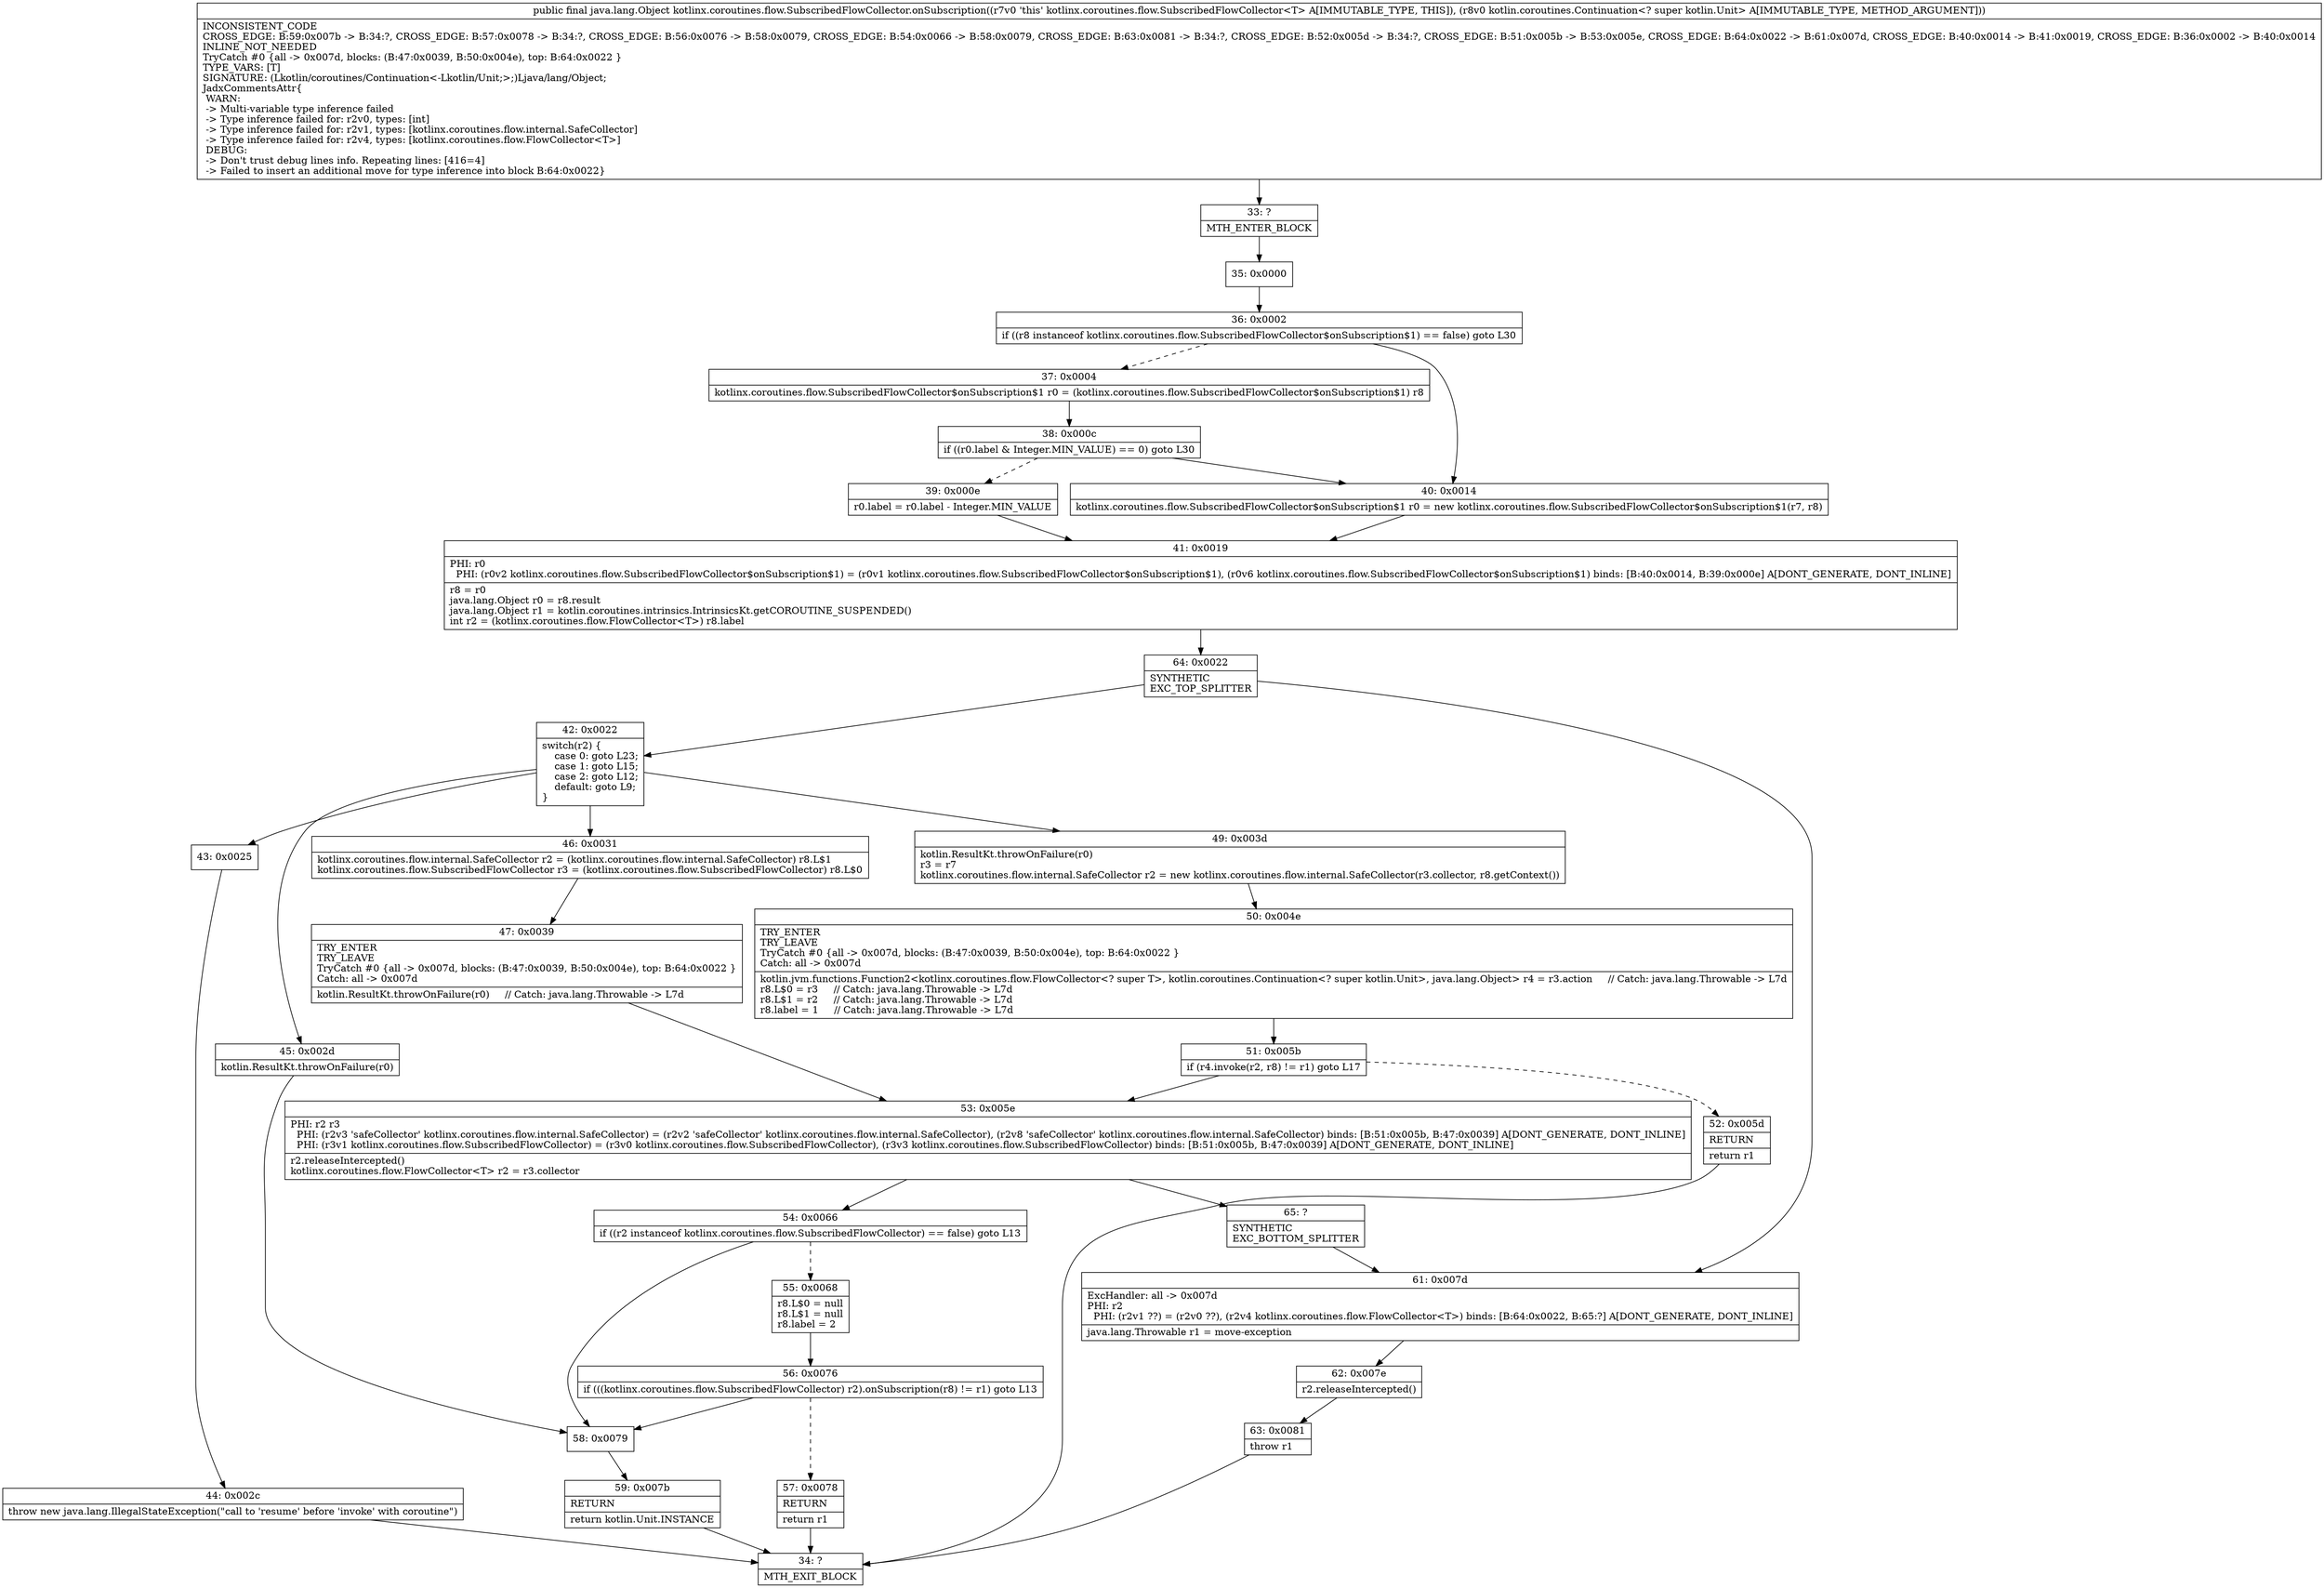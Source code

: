 digraph "CFG forkotlinx.coroutines.flow.SubscribedFlowCollector.onSubscription(Lkotlin\/coroutines\/Continuation;)Ljava\/lang\/Object;" {
Node_33 [shape=record,label="{33\:\ ?|MTH_ENTER_BLOCK\l}"];
Node_35 [shape=record,label="{35\:\ 0x0000}"];
Node_36 [shape=record,label="{36\:\ 0x0002|if ((r8 instanceof kotlinx.coroutines.flow.SubscribedFlowCollector$onSubscription$1) == false) goto L30\l}"];
Node_37 [shape=record,label="{37\:\ 0x0004|kotlinx.coroutines.flow.SubscribedFlowCollector$onSubscription$1 r0 = (kotlinx.coroutines.flow.SubscribedFlowCollector$onSubscription$1) r8\l}"];
Node_38 [shape=record,label="{38\:\ 0x000c|if ((r0.label & Integer.MIN_VALUE) == 0) goto L30\l}"];
Node_39 [shape=record,label="{39\:\ 0x000e|r0.label = r0.label \- Integer.MIN_VALUE\l}"];
Node_41 [shape=record,label="{41\:\ 0x0019|PHI: r0 \l  PHI: (r0v2 kotlinx.coroutines.flow.SubscribedFlowCollector$onSubscription$1) = (r0v1 kotlinx.coroutines.flow.SubscribedFlowCollector$onSubscription$1), (r0v6 kotlinx.coroutines.flow.SubscribedFlowCollector$onSubscription$1) binds: [B:40:0x0014, B:39:0x000e] A[DONT_GENERATE, DONT_INLINE]\l|r8 = r0\ljava.lang.Object r0 = r8.result\ljava.lang.Object r1 = kotlin.coroutines.intrinsics.IntrinsicsKt.getCOROUTINE_SUSPENDED()\lint r2 = (kotlinx.coroutines.flow.FlowCollector\<T\>) r8.label\l}"];
Node_64 [shape=record,label="{64\:\ 0x0022|SYNTHETIC\lEXC_TOP_SPLITTER\l}"];
Node_42 [shape=record,label="{42\:\ 0x0022|switch(r2) \{\l    case 0: goto L23;\l    case 1: goto L15;\l    case 2: goto L12;\l    default: goto L9;\l\}\l}"];
Node_43 [shape=record,label="{43\:\ 0x0025}"];
Node_44 [shape=record,label="{44\:\ 0x002c|throw new java.lang.IllegalStateException(\"call to 'resume' before 'invoke' with coroutine\")\l}"];
Node_34 [shape=record,label="{34\:\ ?|MTH_EXIT_BLOCK\l}"];
Node_45 [shape=record,label="{45\:\ 0x002d|kotlin.ResultKt.throwOnFailure(r0)\l}"];
Node_58 [shape=record,label="{58\:\ 0x0079}"];
Node_59 [shape=record,label="{59\:\ 0x007b|RETURN\l|return kotlin.Unit.INSTANCE\l}"];
Node_46 [shape=record,label="{46\:\ 0x0031|kotlinx.coroutines.flow.internal.SafeCollector r2 = (kotlinx.coroutines.flow.internal.SafeCollector) r8.L$1\lkotlinx.coroutines.flow.SubscribedFlowCollector r3 = (kotlinx.coroutines.flow.SubscribedFlowCollector) r8.L$0\l}"];
Node_47 [shape=record,label="{47\:\ 0x0039|TRY_ENTER\lTRY_LEAVE\lTryCatch #0 \{all \-\> 0x007d, blocks: (B:47:0x0039, B:50:0x004e), top: B:64:0x0022 \}\lCatch: all \-\> 0x007d\l|kotlin.ResultKt.throwOnFailure(r0)     \/\/ Catch: java.lang.Throwable \-\> L7d\l}"];
Node_53 [shape=record,label="{53\:\ 0x005e|PHI: r2 r3 \l  PHI: (r2v3 'safeCollector' kotlinx.coroutines.flow.internal.SafeCollector) = (r2v2 'safeCollector' kotlinx.coroutines.flow.internal.SafeCollector), (r2v8 'safeCollector' kotlinx.coroutines.flow.internal.SafeCollector) binds: [B:51:0x005b, B:47:0x0039] A[DONT_GENERATE, DONT_INLINE]\l  PHI: (r3v1 kotlinx.coroutines.flow.SubscribedFlowCollector) = (r3v0 kotlinx.coroutines.flow.SubscribedFlowCollector), (r3v3 kotlinx.coroutines.flow.SubscribedFlowCollector) binds: [B:51:0x005b, B:47:0x0039] A[DONT_GENERATE, DONT_INLINE]\l|r2.releaseIntercepted()\lkotlinx.coroutines.flow.FlowCollector\<T\> r2 = r3.collector\l}"];
Node_54 [shape=record,label="{54\:\ 0x0066|if ((r2 instanceof kotlinx.coroutines.flow.SubscribedFlowCollector) == false) goto L13\l}"];
Node_55 [shape=record,label="{55\:\ 0x0068|r8.L$0 = null\lr8.L$1 = null\lr8.label = 2\l}"];
Node_56 [shape=record,label="{56\:\ 0x0076|if (((kotlinx.coroutines.flow.SubscribedFlowCollector) r2).onSubscription(r8) != r1) goto L13\l}"];
Node_57 [shape=record,label="{57\:\ 0x0078|RETURN\l|return r1\l}"];
Node_65 [shape=record,label="{65\:\ ?|SYNTHETIC\lEXC_BOTTOM_SPLITTER\l}"];
Node_49 [shape=record,label="{49\:\ 0x003d|kotlin.ResultKt.throwOnFailure(r0)\lr3 = r7\lkotlinx.coroutines.flow.internal.SafeCollector r2 = new kotlinx.coroutines.flow.internal.SafeCollector(r3.collector, r8.getContext())\l}"];
Node_50 [shape=record,label="{50\:\ 0x004e|TRY_ENTER\lTRY_LEAVE\lTryCatch #0 \{all \-\> 0x007d, blocks: (B:47:0x0039, B:50:0x004e), top: B:64:0x0022 \}\lCatch: all \-\> 0x007d\l|kotlin.jvm.functions.Function2\<kotlinx.coroutines.flow.FlowCollector\<? super T\>, kotlin.coroutines.Continuation\<? super kotlin.Unit\>, java.lang.Object\> r4 = r3.action     \/\/ Catch: java.lang.Throwable \-\> L7d\lr8.L$0 = r3     \/\/ Catch: java.lang.Throwable \-\> L7d\lr8.L$1 = r2     \/\/ Catch: java.lang.Throwable \-\> L7d\lr8.label = 1     \/\/ Catch: java.lang.Throwable \-\> L7d\l}"];
Node_51 [shape=record,label="{51\:\ 0x005b|if (r4.invoke(r2, r8) != r1) goto L17\l}"];
Node_52 [shape=record,label="{52\:\ 0x005d|RETURN\l|return r1\l}"];
Node_61 [shape=record,label="{61\:\ 0x007d|ExcHandler: all \-\> 0x007d\lPHI: r2 \l  PHI: (r2v1 ??) = (r2v0 ??), (r2v4 kotlinx.coroutines.flow.FlowCollector\<T\>) binds: [B:64:0x0022, B:65:?] A[DONT_GENERATE, DONT_INLINE]\l|java.lang.Throwable r1 = move\-exception\l}"];
Node_62 [shape=record,label="{62\:\ 0x007e|r2.releaseIntercepted()\l}"];
Node_63 [shape=record,label="{63\:\ 0x0081|throw r1\l}"];
Node_40 [shape=record,label="{40\:\ 0x0014|kotlinx.coroutines.flow.SubscribedFlowCollector$onSubscription$1 r0 = new kotlinx.coroutines.flow.SubscribedFlowCollector$onSubscription$1(r7, r8)\l}"];
MethodNode[shape=record,label="{public final java.lang.Object kotlinx.coroutines.flow.SubscribedFlowCollector.onSubscription((r7v0 'this' kotlinx.coroutines.flow.SubscribedFlowCollector\<T\> A[IMMUTABLE_TYPE, THIS]), (r8v0 kotlin.coroutines.Continuation\<? super kotlin.Unit\> A[IMMUTABLE_TYPE, METHOD_ARGUMENT]))  | INCONSISTENT_CODE\lCROSS_EDGE: B:59:0x007b \-\> B:34:?, CROSS_EDGE: B:57:0x0078 \-\> B:34:?, CROSS_EDGE: B:56:0x0076 \-\> B:58:0x0079, CROSS_EDGE: B:54:0x0066 \-\> B:58:0x0079, CROSS_EDGE: B:63:0x0081 \-\> B:34:?, CROSS_EDGE: B:52:0x005d \-\> B:34:?, CROSS_EDGE: B:51:0x005b \-\> B:53:0x005e, CROSS_EDGE: B:64:0x0022 \-\> B:61:0x007d, CROSS_EDGE: B:40:0x0014 \-\> B:41:0x0019, CROSS_EDGE: B:36:0x0002 \-\> B:40:0x0014\lINLINE_NOT_NEEDED\lTryCatch #0 \{all \-\> 0x007d, blocks: (B:47:0x0039, B:50:0x004e), top: B:64:0x0022 \}\lTYPE_VARS: [T]\lSIGNATURE: (Lkotlin\/coroutines\/Continuation\<\-Lkotlin\/Unit;\>;)Ljava\/lang\/Object;\lJadxCommentsAttr\{\l WARN: \l \-\> Multi\-variable type inference failed\l \-\> Type inference failed for: r2v0, types: [int]\l \-\> Type inference failed for: r2v1, types: [kotlinx.coroutines.flow.internal.SafeCollector]\l \-\> Type inference failed for: r2v4, types: [kotlinx.coroutines.flow.FlowCollector\<T\>]\l DEBUG: \l \-\> Don't trust debug lines info. Repeating lines: [416=4]\l \-\> Failed to insert an additional move for type inference into block B:64:0x0022\}\l}"];
MethodNode -> Node_33;Node_33 -> Node_35;
Node_35 -> Node_36;
Node_36 -> Node_37[style=dashed];
Node_36 -> Node_40;
Node_37 -> Node_38;
Node_38 -> Node_39[style=dashed];
Node_38 -> Node_40;
Node_39 -> Node_41;
Node_41 -> Node_64;
Node_64 -> Node_42;
Node_64 -> Node_61;
Node_42 -> Node_43;
Node_42 -> Node_45;
Node_42 -> Node_46;
Node_42 -> Node_49;
Node_43 -> Node_44;
Node_44 -> Node_34;
Node_45 -> Node_58;
Node_58 -> Node_59;
Node_59 -> Node_34;
Node_46 -> Node_47;
Node_47 -> Node_53;
Node_53 -> Node_54;
Node_53 -> Node_65;
Node_54 -> Node_55[style=dashed];
Node_54 -> Node_58;
Node_55 -> Node_56;
Node_56 -> Node_57[style=dashed];
Node_56 -> Node_58;
Node_57 -> Node_34;
Node_65 -> Node_61;
Node_49 -> Node_50;
Node_50 -> Node_51;
Node_51 -> Node_52[style=dashed];
Node_51 -> Node_53;
Node_52 -> Node_34;
Node_61 -> Node_62;
Node_62 -> Node_63;
Node_63 -> Node_34;
Node_40 -> Node_41;
}

